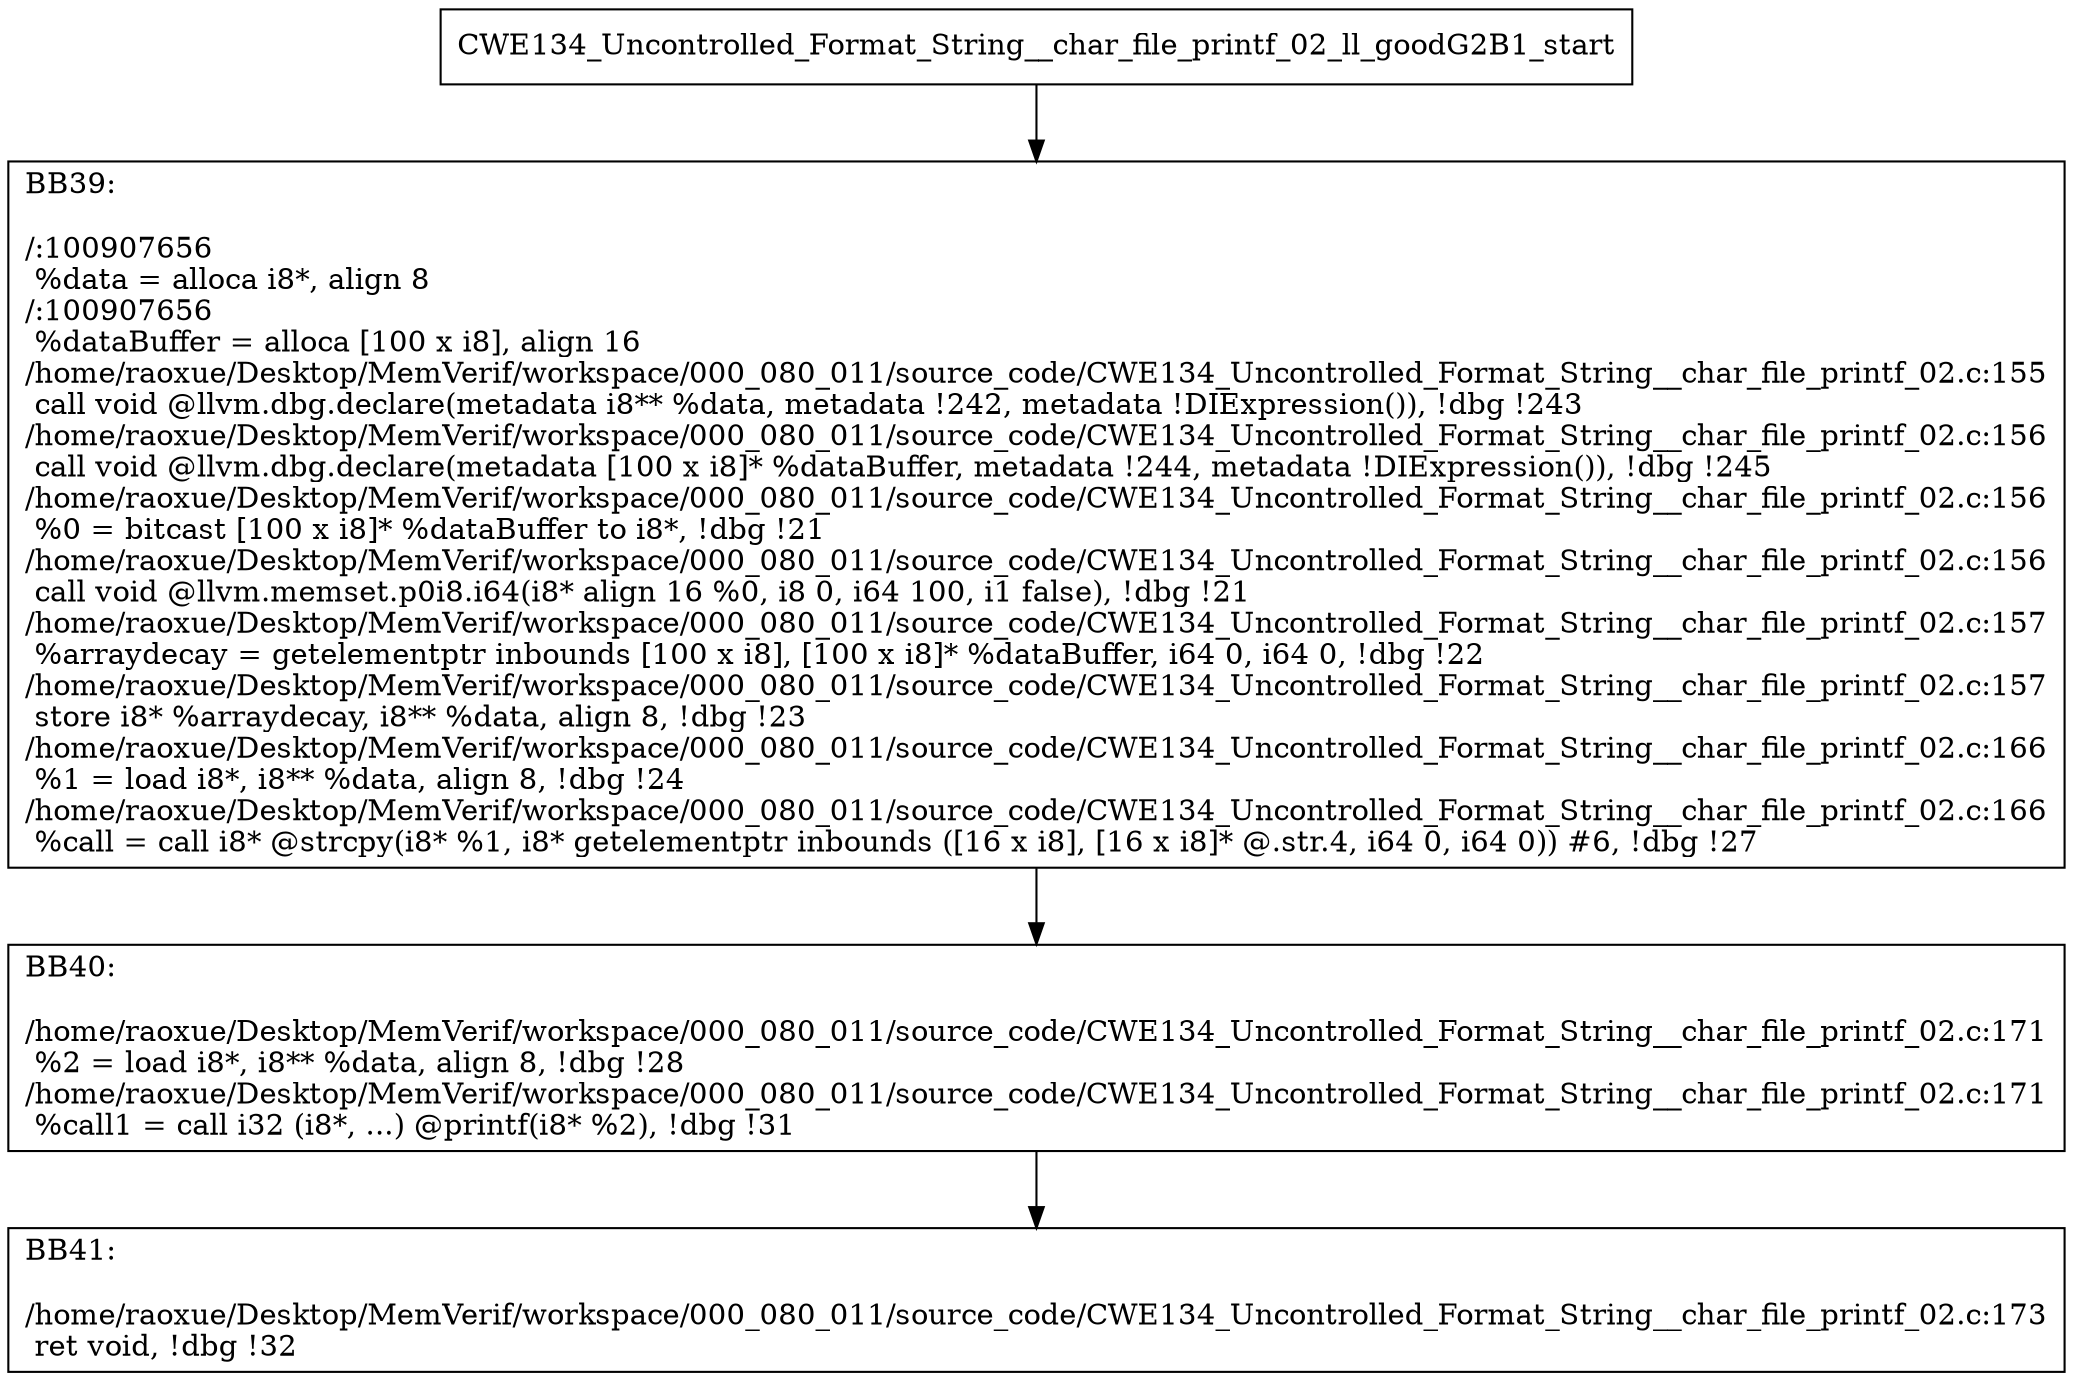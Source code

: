 digraph "CFG for'CWE134_Uncontrolled_Format_String__char_file_printf_02_ll_goodG2B1' function" {
	BBCWE134_Uncontrolled_Format_String__char_file_printf_02_ll_goodG2B1_start[shape=record,label="{CWE134_Uncontrolled_Format_String__char_file_printf_02_ll_goodG2B1_start}"];
	BBCWE134_Uncontrolled_Format_String__char_file_printf_02_ll_goodG2B1_start-> CWE134_Uncontrolled_Format_String__char_file_printf_02_ll_goodG2B1BB39;
	CWE134_Uncontrolled_Format_String__char_file_printf_02_ll_goodG2B1BB39 [shape=record, label="{BB39:\l\l/:100907656\l
  %data = alloca i8*, align 8\l
/:100907656\l
  %dataBuffer = alloca [100 x i8], align 16\l
/home/raoxue/Desktop/MemVerif/workspace/000_080_011/source_code/CWE134_Uncontrolled_Format_String__char_file_printf_02.c:155\l
  call void @llvm.dbg.declare(metadata i8** %data, metadata !242, metadata !DIExpression()), !dbg !243\l
/home/raoxue/Desktop/MemVerif/workspace/000_080_011/source_code/CWE134_Uncontrolled_Format_String__char_file_printf_02.c:156\l
  call void @llvm.dbg.declare(metadata [100 x i8]* %dataBuffer, metadata !244, metadata !DIExpression()), !dbg !245\l
/home/raoxue/Desktop/MemVerif/workspace/000_080_011/source_code/CWE134_Uncontrolled_Format_String__char_file_printf_02.c:156\l
  %0 = bitcast [100 x i8]* %dataBuffer to i8*, !dbg !21\l
/home/raoxue/Desktop/MemVerif/workspace/000_080_011/source_code/CWE134_Uncontrolled_Format_String__char_file_printf_02.c:156\l
  call void @llvm.memset.p0i8.i64(i8* align 16 %0, i8 0, i64 100, i1 false), !dbg !21\l
/home/raoxue/Desktop/MemVerif/workspace/000_080_011/source_code/CWE134_Uncontrolled_Format_String__char_file_printf_02.c:157\l
  %arraydecay = getelementptr inbounds [100 x i8], [100 x i8]* %dataBuffer, i64 0, i64 0, !dbg !22\l
/home/raoxue/Desktop/MemVerif/workspace/000_080_011/source_code/CWE134_Uncontrolled_Format_String__char_file_printf_02.c:157\l
  store i8* %arraydecay, i8** %data, align 8, !dbg !23\l
/home/raoxue/Desktop/MemVerif/workspace/000_080_011/source_code/CWE134_Uncontrolled_Format_String__char_file_printf_02.c:166\l
  %1 = load i8*, i8** %data, align 8, !dbg !24\l
/home/raoxue/Desktop/MemVerif/workspace/000_080_011/source_code/CWE134_Uncontrolled_Format_String__char_file_printf_02.c:166\l
  %call = call i8* @strcpy(i8* %1, i8* getelementptr inbounds ([16 x i8], [16 x i8]* @.str.4, i64 0, i64 0)) #6, !dbg !27\l
}"];
	CWE134_Uncontrolled_Format_String__char_file_printf_02_ll_goodG2B1BB39-> CWE134_Uncontrolled_Format_String__char_file_printf_02_ll_goodG2B1BB40;
	CWE134_Uncontrolled_Format_String__char_file_printf_02_ll_goodG2B1BB40 [shape=record, label="{BB40:\l\l/home/raoxue/Desktop/MemVerif/workspace/000_080_011/source_code/CWE134_Uncontrolled_Format_String__char_file_printf_02.c:171\l
  %2 = load i8*, i8** %data, align 8, !dbg !28\l
/home/raoxue/Desktop/MemVerif/workspace/000_080_011/source_code/CWE134_Uncontrolled_Format_String__char_file_printf_02.c:171\l
  %call1 = call i32 (i8*, ...) @printf(i8* %2), !dbg !31\l
}"];
	CWE134_Uncontrolled_Format_String__char_file_printf_02_ll_goodG2B1BB40-> CWE134_Uncontrolled_Format_String__char_file_printf_02_ll_goodG2B1BB41;
	CWE134_Uncontrolled_Format_String__char_file_printf_02_ll_goodG2B1BB41 [shape=record, label="{BB41:\l\l/home/raoxue/Desktop/MemVerif/workspace/000_080_011/source_code/CWE134_Uncontrolled_Format_String__char_file_printf_02.c:173\l
  ret void, !dbg !32\l
}"];
}
